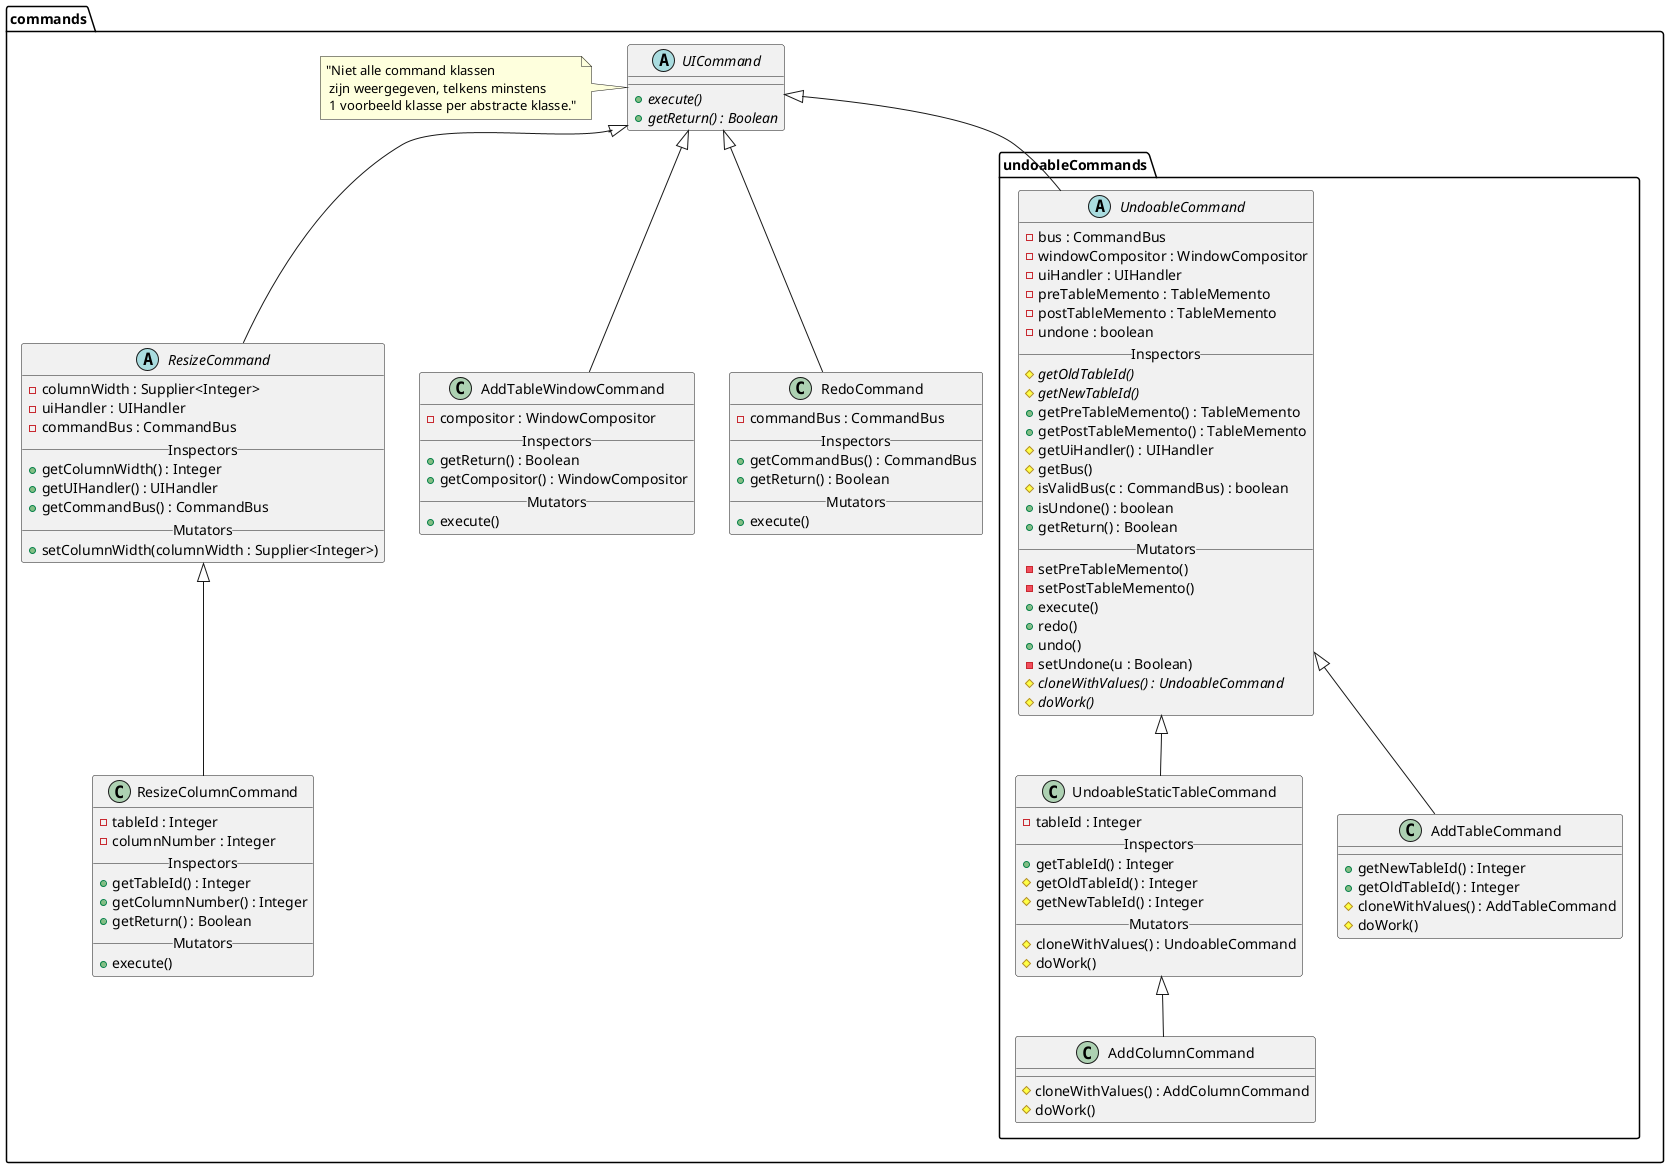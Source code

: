 @startuml

package "commands" {

        abstract class UICommand {
            + {abstract} execute()
            + {abstract} getReturn() : Boolean
        }

        note left of UICommand: "Niet alle command klassen \n zijn weergegeven, telkens minstens \n 1 voorbeeld klasse per abstracte klasse."

        class AddTableWindowCommand {
            - compositor : WindowCompositor
            __Inspectors__
            + getReturn() : Boolean
            + getCompositor() : WindowCompositor
            __Mutators__
            + execute()
        }

        class RedoCommand {
            - commandBus : CommandBus
            __Inspectors__
            + getCommandBus() : CommandBus
            + getReturn() : Boolean
            __Mutators__
            + execute()
        }

        AddTableWindowCommand -up-|> UICommand
        RedoCommand -up-|> UICommand

        abstract class ResizeCommand {
            - columnWidth : Supplier<Integer>
            - uiHandler : UIHandler
            - commandBus : CommandBus
            __Inspectors__
            + getColumnWidth() : Integer
            + getUIHandler() : UIHandler
            + getCommandBus() : CommandBus
            __Mutators__
            + setColumnWidth(columnWidth : Supplier<Integer>)
        }

        class ResizeColumnCommand {
            - tableId : Integer
            - columnNumber : Integer
            __Inspectors__
            + getTableId() : Integer
            + getColumnNumber() : Integer
            + getReturn() : Boolean
            __Mutators__
            + execute()
        }

        ResizeColumnCommand -up-|> ResizeCommand

        ResizeCommand -up-|> UICommand

        package undoableCommands {
            abstract class UndoableCommand {
                - bus : CommandBus
                - windowCompositor : WindowCompositor
                - uiHandler : UIHandler
                - preTableMemento : TableMemento
                - postTableMemento : TableMemento
                - undone : boolean
                __Inspectors__
                # {abstract} getOldTableId()
                # {abstract} getNewTableId()
                + getPreTableMemento() : TableMemento
                + getPostTableMemento() : TableMemento
                # getUiHandler() : UIHandler
                # getBus()
                # isValidBus(c : CommandBus) : boolean
                + isUndone() : boolean
                + getReturn() : Boolean
                __Mutators__
                - setPreTableMemento()
                - setPostTableMemento()
                + execute()
                + redo()
                + undo()
                - setUndone(u : Boolean)
                # {abstract} cloneWithValues() : UndoableCommand
                # {abstract} doWork()
            }

            class AddTableCommand {
                + getNewTableId() : Integer
                + getOldTableId() : Integer
                # cloneWithValues() : AddTableCommand
                # doWork()
            }

            AddTableCommand -up-|> UndoableCommand

            class UndoableStaticTableCommand {
                - tableId : Integer
                __Inspectors__
                + getTableId() : Integer
                # getOldTableId() : Integer
                # getNewTableId() : Integer
                __Mutators__
                # cloneWithValues() : UndoableCommand
                # doWork()
            }

            class AddColumnCommand {
                # cloneWithValues() : AddColumnCommand
                # doWork()
            }


            UndoableStaticTableCommand -up-|> UndoableCommand
            AddColumnCommand -up-|> UndoableStaticTableCommand
        }


        UndoableCommand -up-|> UICommand
    }

@enduml